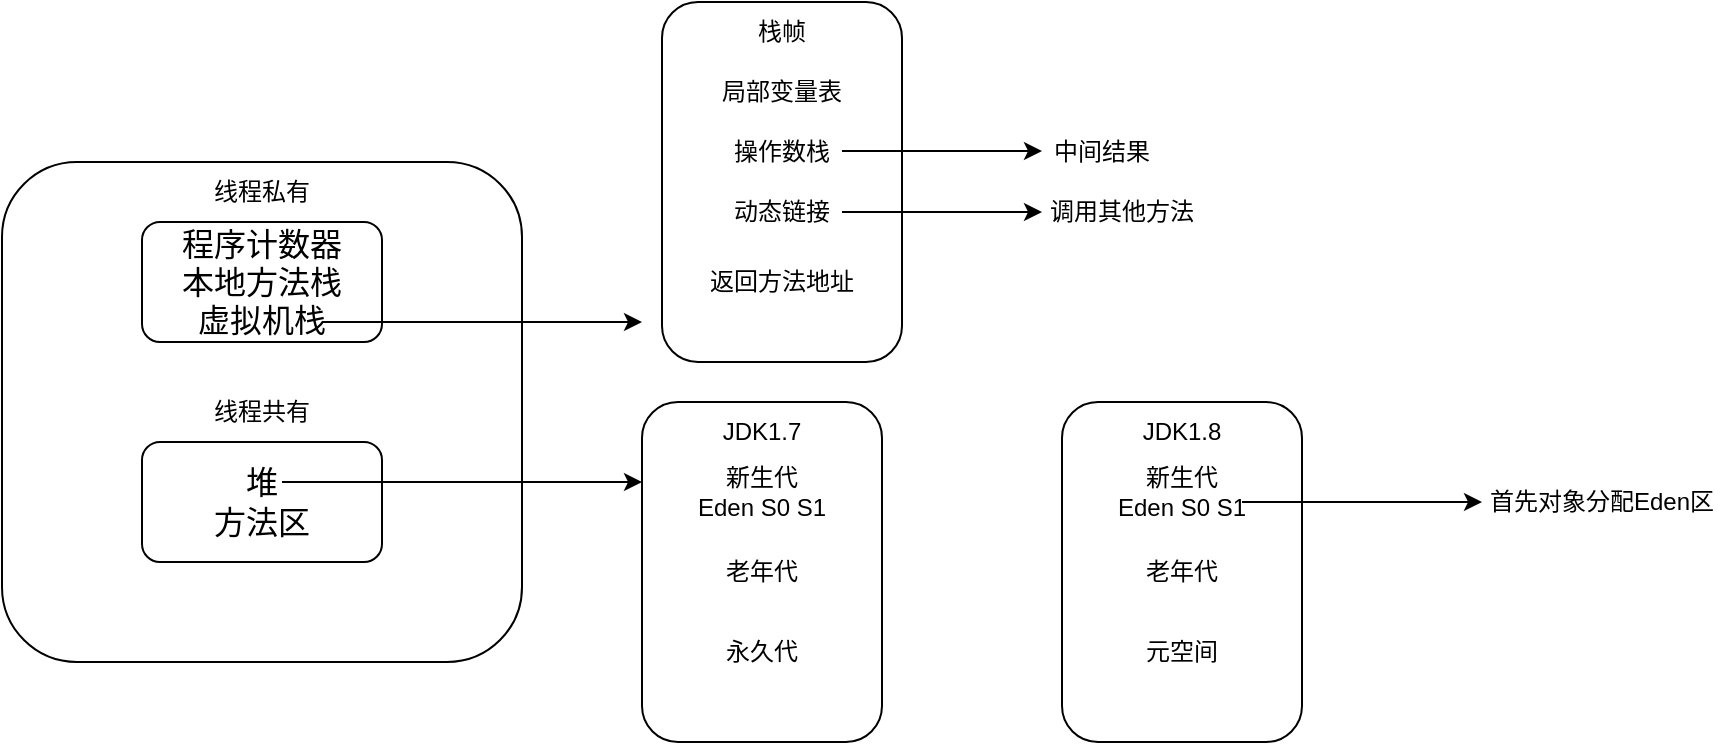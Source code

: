 <mxfile version="24.0.5" type="github">
  <diagram name="第 1 页" id="Uc8pmaHipOv8BrhtGk-N">
    <mxGraphModel dx="1026" dy="566" grid="1" gridSize="10" guides="1" tooltips="1" connect="1" arrows="1" fold="1" page="1" pageScale="1" pageWidth="827" pageHeight="1169" math="0" shadow="0">
      <root>
        <mxCell id="0" />
        <mxCell id="1" parent="0" />
        <mxCell id="1E-S2F3XiOlgd8H4mSnj-1" value="" style="rounded=1;whiteSpace=wrap;html=1;" vertex="1" parent="1">
          <mxGeometry x="120" y="120" width="260" height="250" as="geometry" />
        </mxCell>
        <mxCell id="1E-S2F3XiOlgd8H4mSnj-2" value="程序计数器&lt;div style=&quot;font-size: 16px;&quot;&gt;本地方法栈&lt;/div&gt;&lt;div style=&quot;font-size: 16px;&quot;&gt;虚拟机栈&lt;/div&gt;" style="rounded=1;whiteSpace=wrap;html=1;fontSize=16;" vertex="1" parent="1">
          <mxGeometry x="190" y="150" width="120" height="60" as="geometry" />
        </mxCell>
        <mxCell id="1E-S2F3XiOlgd8H4mSnj-3" value="堆&lt;div style=&quot;font-size: 16px;&quot;&gt;方法区&lt;/div&gt;" style="rounded=1;whiteSpace=wrap;html=1;fontSize=16;" vertex="1" parent="1">
          <mxGeometry x="190" y="260" width="120" height="60" as="geometry" />
        </mxCell>
        <mxCell id="1E-S2F3XiOlgd8H4mSnj-4" value="线程私有" style="text;html=1;align=center;verticalAlign=middle;whiteSpace=wrap;rounded=0;" vertex="1" parent="1">
          <mxGeometry x="220" y="120" width="60" height="30" as="geometry" />
        </mxCell>
        <mxCell id="1E-S2F3XiOlgd8H4mSnj-5" value="线程共有" style="text;html=1;align=center;verticalAlign=middle;whiteSpace=wrap;rounded=0;" vertex="1" parent="1">
          <mxGeometry x="220" y="230" width="60" height="30" as="geometry" />
        </mxCell>
        <mxCell id="1E-S2F3XiOlgd8H4mSnj-6" value="" style="endArrow=classic;html=1;rounded=0;" edge="1" parent="1">
          <mxGeometry width="50" height="50" relative="1" as="geometry">
            <mxPoint x="280" y="200" as="sourcePoint" />
            <mxPoint x="440" y="200" as="targetPoint" />
          </mxGeometry>
        </mxCell>
        <mxCell id="1E-S2F3XiOlgd8H4mSnj-7" value="" style="rounded=1;whiteSpace=wrap;html=1;" vertex="1" parent="1">
          <mxGeometry x="450" y="40" width="120" height="180" as="geometry" />
        </mxCell>
        <mxCell id="1E-S2F3XiOlgd8H4mSnj-8" value="栈帧" style="text;html=1;align=center;verticalAlign=middle;whiteSpace=wrap;rounded=0;" vertex="1" parent="1">
          <mxGeometry x="480" y="40" width="60" height="30" as="geometry" />
        </mxCell>
        <mxCell id="1E-S2F3XiOlgd8H4mSnj-9" value="局部变量表" style="text;html=1;align=center;verticalAlign=middle;whiteSpace=wrap;rounded=0;" vertex="1" parent="1">
          <mxGeometry x="475" y="70" width="70" height="30" as="geometry" />
        </mxCell>
        <mxCell id="1E-S2F3XiOlgd8H4mSnj-10" value="操作数栈" style="text;html=1;align=center;verticalAlign=middle;whiteSpace=wrap;rounded=0;" vertex="1" parent="1">
          <mxGeometry x="475" y="100" width="70" height="30" as="geometry" />
        </mxCell>
        <mxCell id="1E-S2F3XiOlgd8H4mSnj-11" value="" style="endArrow=classic;html=1;rounded=0;" edge="1" parent="1">
          <mxGeometry width="50" height="50" relative="1" as="geometry">
            <mxPoint x="540" y="114.5" as="sourcePoint" />
            <mxPoint x="640" y="114.5" as="targetPoint" />
          </mxGeometry>
        </mxCell>
        <mxCell id="1E-S2F3XiOlgd8H4mSnj-12" value="中间结果" style="text;html=1;align=center;verticalAlign=middle;whiteSpace=wrap;rounded=0;" vertex="1" parent="1">
          <mxGeometry x="640" y="100" width="60" height="30" as="geometry" />
        </mxCell>
        <mxCell id="1E-S2F3XiOlgd8H4mSnj-14" style="edgeStyle=orthogonalEdgeStyle;rounded=0;orthogonalLoop=1;jettySize=auto;html=1;exitX=1;exitY=0.5;exitDx=0;exitDy=0;" edge="1" parent="1" source="1E-S2F3XiOlgd8H4mSnj-13">
          <mxGeometry relative="1" as="geometry">
            <mxPoint x="640" y="145" as="targetPoint" />
          </mxGeometry>
        </mxCell>
        <mxCell id="1E-S2F3XiOlgd8H4mSnj-13" value="动态链接" style="text;html=1;align=center;verticalAlign=middle;whiteSpace=wrap;rounded=0;" vertex="1" parent="1">
          <mxGeometry x="480" y="130" width="60" height="30" as="geometry" />
        </mxCell>
        <mxCell id="1E-S2F3XiOlgd8H4mSnj-15" value="调用其他方法" style="text;html=1;align=center;verticalAlign=middle;whiteSpace=wrap;rounded=0;" vertex="1" parent="1">
          <mxGeometry x="640" y="130" width="80" height="30" as="geometry" />
        </mxCell>
        <mxCell id="1E-S2F3XiOlgd8H4mSnj-16" value="返回方法地址" style="text;html=1;align=center;verticalAlign=middle;whiteSpace=wrap;rounded=0;" vertex="1" parent="1">
          <mxGeometry x="470" y="167.5" width="80" height="25" as="geometry" />
        </mxCell>
        <mxCell id="1E-S2F3XiOlgd8H4mSnj-17" value="" style="endArrow=classic;html=1;rounded=0;" edge="1" parent="1">
          <mxGeometry width="50" height="50" relative="1" as="geometry">
            <mxPoint x="260" y="280" as="sourcePoint" />
            <mxPoint x="440" y="280" as="targetPoint" />
          </mxGeometry>
        </mxCell>
        <mxCell id="1E-S2F3XiOlgd8H4mSnj-18" value="" style="rounded=1;whiteSpace=wrap;html=1;" vertex="1" parent="1">
          <mxGeometry x="440" y="240" width="120" height="170" as="geometry" />
        </mxCell>
        <mxCell id="1E-S2F3XiOlgd8H4mSnj-19" value="新生代&lt;div&gt;Eden S0 S1&lt;/div&gt;" style="text;html=1;align=center;verticalAlign=middle;whiteSpace=wrap;rounded=0;" vertex="1" parent="1">
          <mxGeometry x="465" y="270" width="70" height="30" as="geometry" />
        </mxCell>
        <mxCell id="1E-S2F3XiOlgd8H4mSnj-20" value="老年代" style="text;html=1;align=center;verticalAlign=middle;whiteSpace=wrap;rounded=0;" vertex="1" parent="1">
          <mxGeometry x="470" y="310" width="60" height="30" as="geometry" />
        </mxCell>
        <mxCell id="1E-S2F3XiOlgd8H4mSnj-21" value="永久代" style="text;html=1;align=center;verticalAlign=middle;whiteSpace=wrap;rounded=0;" vertex="1" parent="1">
          <mxGeometry x="470" y="350" width="60" height="30" as="geometry" />
        </mxCell>
        <mxCell id="1E-S2F3XiOlgd8H4mSnj-22" value="JDK1.7" style="text;html=1;align=center;verticalAlign=middle;whiteSpace=wrap;rounded=0;" vertex="1" parent="1">
          <mxGeometry x="470" y="240" width="60" height="30" as="geometry" />
        </mxCell>
        <mxCell id="1E-S2F3XiOlgd8H4mSnj-28" value="" style="rounded=1;whiteSpace=wrap;html=1;" vertex="1" parent="1">
          <mxGeometry x="650" y="240" width="120" height="170" as="geometry" />
        </mxCell>
        <mxCell id="1E-S2F3XiOlgd8H4mSnj-30" value="老年代" style="text;html=1;align=center;verticalAlign=middle;whiteSpace=wrap;rounded=0;" vertex="1" parent="1">
          <mxGeometry x="680" y="310" width="60" height="30" as="geometry" />
        </mxCell>
        <mxCell id="1E-S2F3XiOlgd8H4mSnj-31" value="元空间" style="text;html=1;align=center;verticalAlign=middle;whiteSpace=wrap;rounded=0;" vertex="1" parent="1">
          <mxGeometry x="680" y="350" width="60" height="30" as="geometry" />
        </mxCell>
        <mxCell id="1E-S2F3XiOlgd8H4mSnj-32" value="JDK1.8" style="text;html=1;align=center;verticalAlign=middle;whiteSpace=wrap;rounded=0;" vertex="1" parent="1">
          <mxGeometry x="680" y="240" width="60" height="30" as="geometry" />
        </mxCell>
        <mxCell id="1E-S2F3XiOlgd8H4mSnj-33" value="新生代&lt;div&gt;Eden S0 S1&lt;/div&gt;" style="text;html=1;align=center;verticalAlign=middle;whiteSpace=wrap;rounded=0;" vertex="1" parent="1">
          <mxGeometry x="675" y="270" width="70" height="30" as="geometry" />
        </mxCell>
        <mxCell id="1E-S2F3XiOlgd8H4mSnj-34" value="" style="endArrow=classic;html=1;rounded=0;" edge="1" parent="1">
          <mxGeometry width="50" height="50" relative="1" as="geometry">
            <mxPoint x="740" y="290" as="sourcePoint" />
            <mxPoint x="860" y="290" as="targetPoint" />
          </mxGeometry>
        </mxCell>
        <mxCell id="1E-S2F3XiOlgd8H4mSnj-35" value="首先对象分配Eden区" style="text;html=1;align=center;verticalAlign=middle;whiteSpace=wrap;rounded=0;" vertex="1" parent="1">
          <mxGeometry x="860" y="272.5" width="120" height="35" as="geometry" />
        </mxCell>
      </root>
    </mxGraphModel>
  </diagram>
</mxfile>
